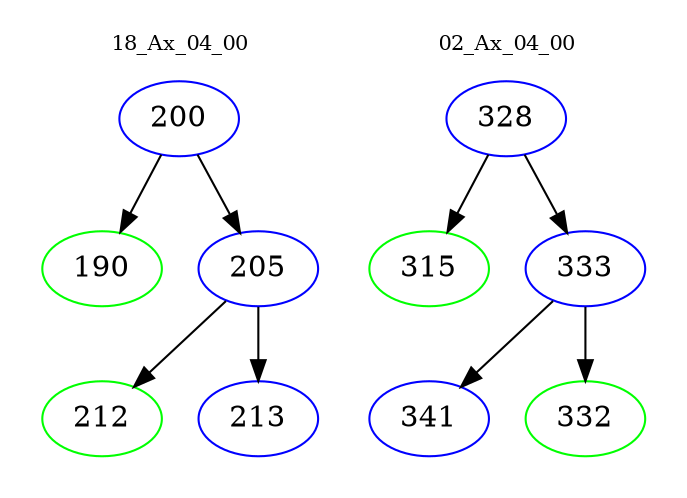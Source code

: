 digraph{
subgraph cluster_0 {
color = white
label = "18_Ax_04_00";
fontsize=10;
T0_200 [label="200", color="blue"]
T0_200 -> T0_190 [color="black"]
T0_190 [label="190", color="green"]
T0_200 -> T0_205 [color="black"]
T0_205 [label="205", color="blue"]
T0_205 -> T0_212 [color="black"]
T0_212 [label="212", color="green"]
T0_205 -> T0_213 [color="black"]
T0_213 [label="213", color="blue"]
}
subgraph cluster_1 {
color = white
label = "02_Ax_04_00";
fontsize=10;
T1_328 [label="328", color="blue"]
T1_328 -> T1_315 [color="black"]
T1_315 [label="315", color="green"]
T1_328 -> T1_333 [color="black"]
T1_333 [label="333", color="blue"]
T1_333 -> T1_341 [color="black"]
T1_341 [label="341", color="blue"]
T1_333 -> T1_332 [color="black"]
T1_332 [label="332", color="green"]
}
}
